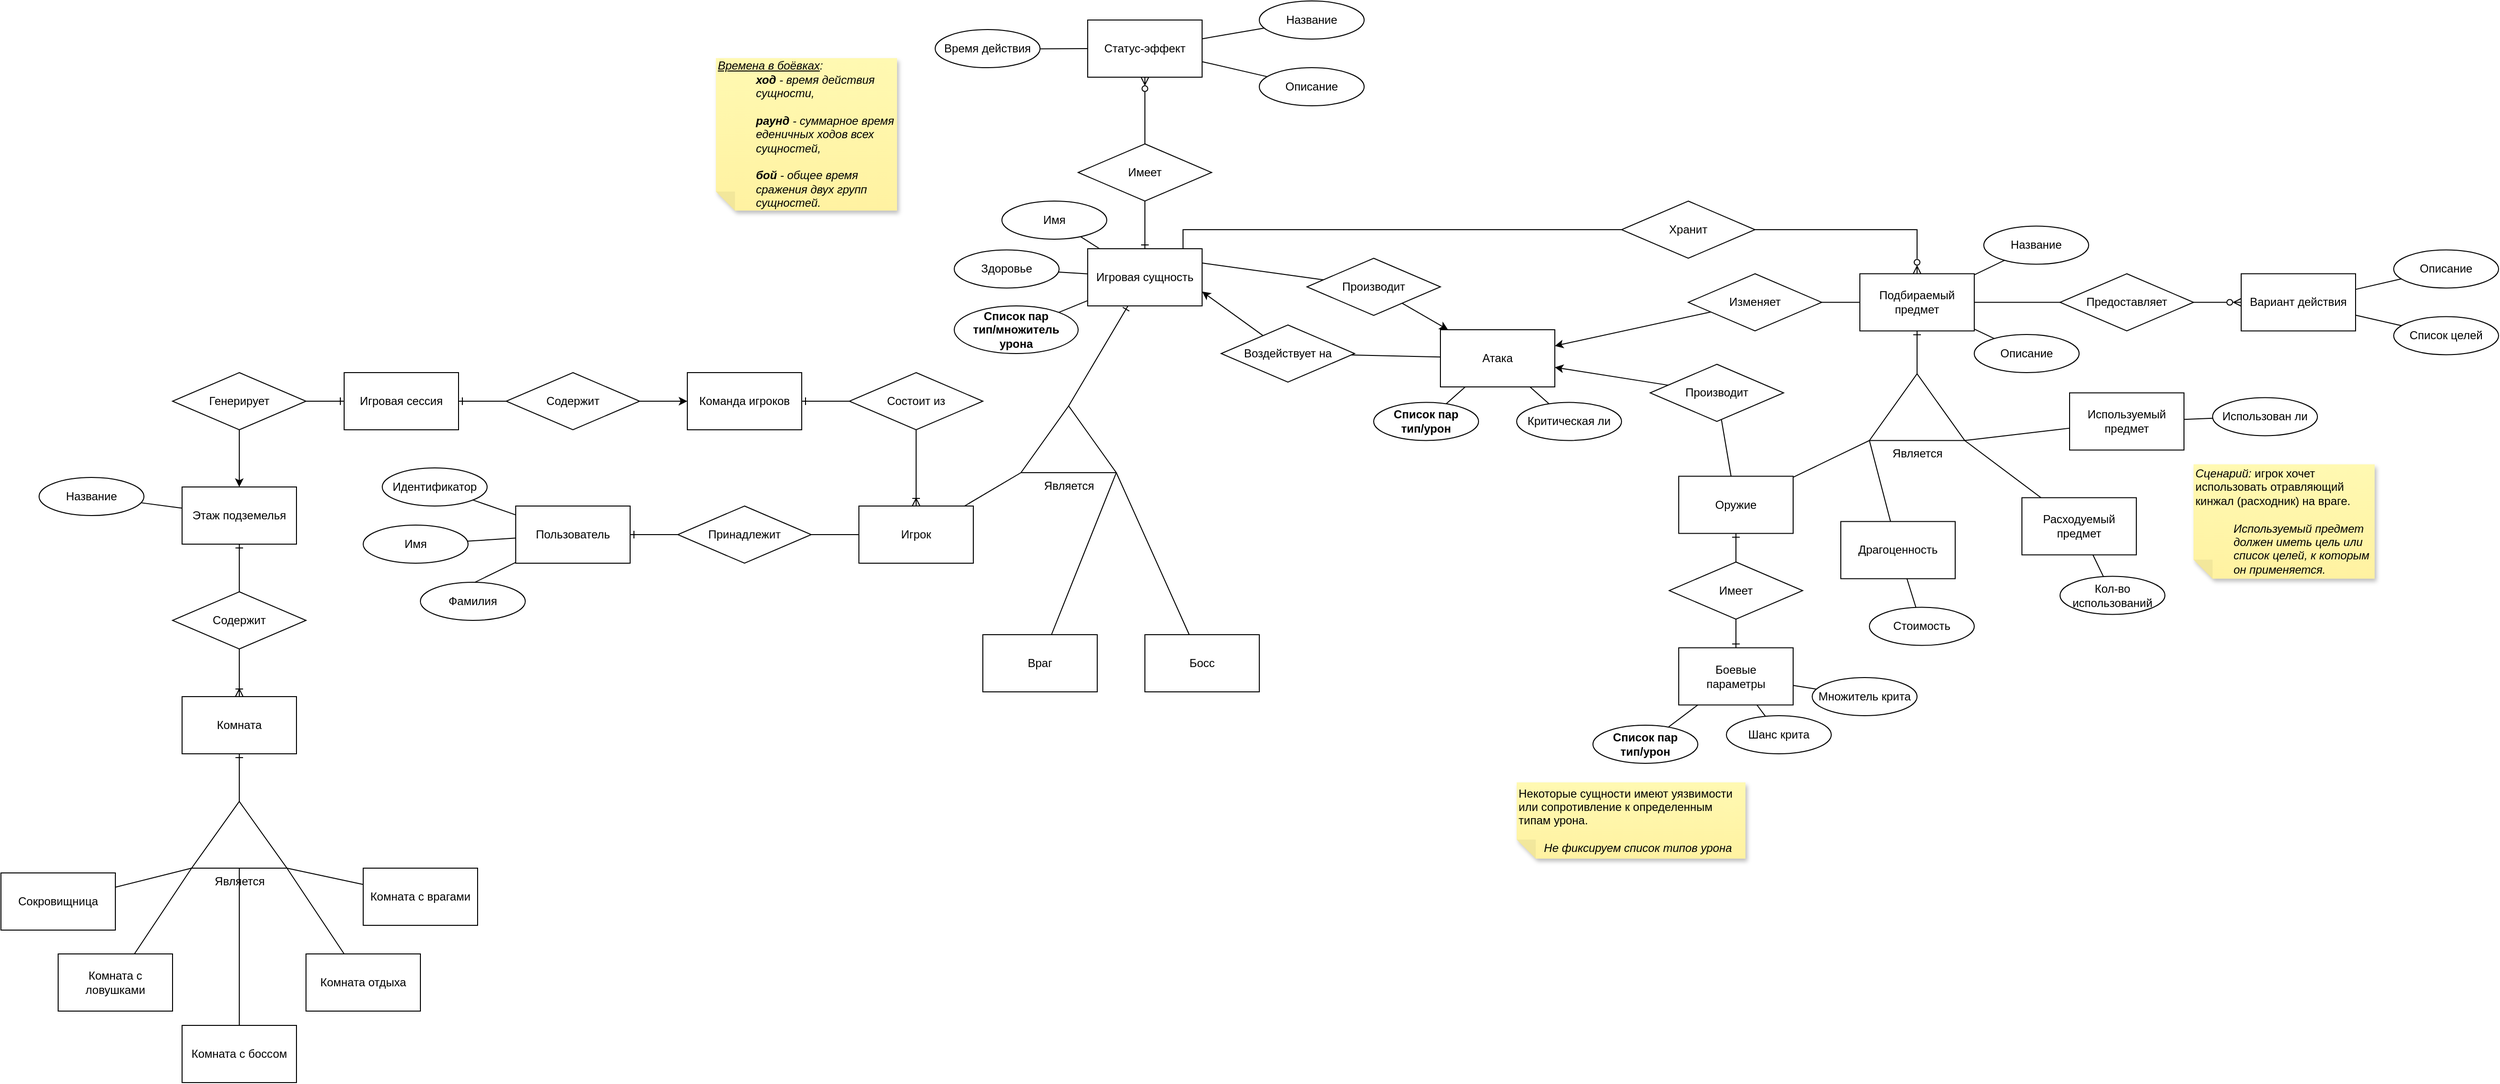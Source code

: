 <mxfile version="20.8.10" type="device"><diagram name="ER" id="VBFcbTZhwRMrVrZNLmi1"><mxGraphModel dx="2849" dy="1607" grid="1" gridSize="10" guides="1" tooltips="1" connect="1" arrows="1" fold="1" page="0" pageScale="1" pageWidth="850" pageHeight="1100" math="0" shadow="0"><root><mxCell id="0"/><mxCell id="1" parent="0"/><mxCell id="oTs3hq3p-QYmbfAekRt3-1" value="Пользователь" style="whiteSpace=wrap;html=1;align=center;fontFamily=Helvetica;fontSize=12;fontColor=default;strokeColor=default;fillColor=default;" parent="1" vertex="1"><mxGeometry x="100" y="380" width="120" height="60" as="geometry"/></mxCell><mxCell id="oTs3hq3p-QYmbfAekRt3-14" style="edgeStyle=orthogonalEdgeStyle;rounded=0;orthogonalLoop=1;jettySize=auto;html=1;endArrow=none;endFill=0;" parent="1" source="oTs3hq3p-QYmbfAekRt3-29" target="oTs3hq3p-QYmbfAekRt3-13" edge="1"><mxGeometry relative="1" as="geometry"><Array as="points"><mxPoint x="800" y="90"/></Array></mxGeometry></mxCell><mxCell id="oTs3hq3p-QYmbfAekRt3-2" value="Игрок" style="whiteSpace=wrap;html=1;align=center;fontFamily=Helvetica;fontSize=12;fontColor=default;strokeColor=default;fillColor=default;" parent="1" vertex="1"><mxGeometry x="460" y="380" width="120" height="60" as="geometry"/></mxCell><mxCell id="oTs3hq3p-QYmbfAekRt3-4" style="edgeStyle=orthogonalEdgeStyle;rounded=0;orthogonalLoop=1;jettySize=auto;html=1;endArrow=ERone;endFill=0;" parent="1" source="oTs3hq3p-QYmbfAekRt3-3" target="oTs3hq3p-QYmbfAekRt3-1" edge="1"><mxGeometry relative="1" as="geometry"/></mxCell><mxCell id="oTs3hq3p-QYmbfAekRt3-5" style="edgeStyle=orthogonalEdgeStyle;rounded=0;orthogonalLoop=1;jettySize=auto;html=1;endArrow=none;endFill=0;" parent="1" source="oTs3hq3p-QYmbfAekRt3-2" target="oTs3hq3p-QYmbfAekRt3-3" edge="1"><mxGeometry relative="1" as="geometry"/></mxCell><mxCell id="oTs3hq3p-QYmbfAekRt3-3" value="Принадлежит" style="shape=rhombus;perimeter=rhombusPerimeter;whiteSpace=wrap;html=1;align=center;fontFamily=Helvetica;fontSize=12;fontColor=default;strokeColor=default;fillColor=default;" parent="1" vertex="1"><mxGeometry x="270" y="380" width="140" height="60" as="geometry"/></mxCell><mxCell id="oTs3hq3p-QYmbfAekRt3-128" style="edgeStyle=none;rounded=0;orthogonalLoop=1;jettySize=auto;html=1;startArrow=none;startFill=0;endArrow=none;endFill=0;" parent="1" source="oTs3hq3p-QYmbfAekRt3-6" target="oTs3hq3p-QYmbfAekRt3-127" edge="1"><mxGeometry relative="1" as="geometry"/></mxCell><mxCell id="oTs3hq3p-QYmbfAekRt3-6" value="Подбираемый предмет" style="whiteSpace=wrap;html=1;align=center;fontFamily=Helvetica;fontSize=12;fontColor=default;strokeColor=default;fillColor=default;" parent="1" vertex="1"><mxGeometry x="1510" y="136.25" width="120" height="60" as="geometry"/></mxCell><mxCell id="oTs3hq3p-QYmbfAekRt3-11" style="edgeStyle=orthogonalEdgeStyle;rounded=0;orthogonalLoop=1;jettySize=auto;html=1;exitX=0;exitY=0;exitDx=50;exitDy=0;exitPerimeter=0;endArrow=ERone;endFill=0;" parent="1" source="oTs3hq3p-QYmbfAekRt3-9" target="oTs3hq3p-QYmbfAekRt3-6" edge="1"><mxGeometry relative="1" as="geometry"/></mxCell><mxCell id="oTs3hq3p-QYmbfAekRt3-12" style="rounded=0;orthogonalLoop=1;jettySize=auto;html=1;exitX=1;exitY=1;exitDx=0;exitDy=0;exitPerimeter=0;endArrow=none;endFill=0;" parent="1" source="oTs3hq3p-QYmbfAekRt3-9" target="oTs3hq3p-QYmbfAekRt3-10" edge="1"><mxGeometry relative="1" as="geometry"/></mxCell><mxCell id="oTs3hq3p-QYmbfAekRt3-18" style="rounded=0;orthogonalLoop=1;jettySize=auto;html=1;exitX=0;exitY=1;exitDx=0;exitDy=0;exitPerimeter=0;endArrow=none;endFill=0;" parent="1" source="oTs3hq3p-QYmbfAekRt3-9" target="oTs3hq3p-QYmbfAekRt3-16" edge="1"><mxGeometry relative="1" as="geometry"><mxPoint x="1330" y="321.25" as="sourcePoint"/></mxGeometry></mxCell><mxCell id="oTs3hq3p-QYmbfAekRt3-122" style="edgeStyle=none;rounded=0;orthogonalLoop=1;jettySize=auto;html=1;exitX=0;exitY=1;exitDx=0;exitDy=0;exitPerimeter=0;startArrow=none;startFill=0;endArrow=none;endFill=0;" parent="1" source="oTs3hq3p-QYmbfAekRt3-9" target="oTs3hq3p-QYmbfAekRt3-121" edge="1"><mxGeometry relative="1" as="geometry"/></mxCell><mxCell id="oTs3hq3p-QYmbfAekRt3-9" value="Является" style="verticalLabelPosition=bottom;verticalAlign=top;html=1;shape=mxgraph.basic.acute_triangle;dx=0.5;" parent="1" vertex="1"><mxGeometry x="1520" y="241.25" width="100" height="70" as="geometry"/></mxCell><mxCell id="oTs3hq3p-QYmbfAekRt3-10" value="Используемый предмет" style="whiteSpace=wrap;html=1;align=center;fontFamily=Helvetica;fontSize=12;fontColor=default;strokeColor=default;fillColor=default;" parent="1" vertex="1"><mxGeometry x="1730" y="261.25" width="120" height="60" as="geometry"/></mxCell><mxCell id="oTs3hq3p-QYmbfAekRt3-15" style="edgeStyle=orthogonalEdgeStyle;rounded=0;orthogonalLoop=1;jettySize=auto;html=1;endArrow=ERzeroToMany;endFill=0;" parent="1" source="oTs3hq3p-QYmbfAekRt3-13" target="oTs3hq3p-QYmbfAekRt3-6" edge="1"><mxGeometry relative="1" as="geometry"><mxPoint x="290" y="585" as="sourcePoint"/><Array as="points"><mxPoint x="1570" y="90"/></Array></mxGeometry></mxCell><mxCell id="oTs3hq3p-QYmbfAekRt3-13" value="Хранит" style="shape=rhombus;perimeter=rhombusPerimeter;whiteSpace=wrap;html=1;align=center;fontFamily=Helvetica;fontSize=12;fontColor=default;strokeColor=default;fillColor=default;" parent="1" vertex="1"><mxGeometry x="1260" y="60" width="140" height="60" as="geometry"/></mxCell><mxCell id="oTs3hq3p-QYmbfAekRt3-45" style="edgeStyle=orthogonalEdgeStyle;rounded=0;orthogonalLoop=1;jettySize=auto;html=1;endArrow=ERone;endFill=0;" parent="1" source="oTs3hq3p-QYmbfAekRt3-44" target="oTs3hq3p-QYmbfAekRt3-16" edge="1"><mxGeometry relative="1" as="geometry"/></mxCell><mxCell id="oTs3hq3p-QYmbfAekRt3-57" style="edgeStyle=none;rounded=0;orthogonalLoop=1;jettySize=auto;html=1;endArrow=none;endFill=0;" parent="1" source="oTs3hq3p-QYmbfAekRt3-16" target="oTs3hq3p-QYmbfAekRt3-56" edge="1"><mxGeometry relative="1" as="geometry"/></mxCell><mxCell id="oTs3hq3p-QYmbfAekRt3-16" value="Оружие" style="whiteSpace=wrap;html=1;align=center;fontFamily=Helvetica;fontSize=12;fontColor=default;strokeColor=default;fillColor=default;" parent="1" vertex="1"><mxGeometry x="1320" y="348.75" width="120" height="60" as="geometry"/></mxCell><mxCell id="oTs3hq3p-QYmbfAekRt3-19" value="Расходуемый предмет" style="whiteSpace=wrap;html=1;align=center;fontFamily=Helvetica;fontSize=12;fontColor=default;strokeColor=default;fillColor=default;" parent="1" vertex="1"><mxGeometry x="1680" y="371.25" width="120" height="60" as="geometry"/></mxCell><mxCell id="oTs3hq3p-QYmbfAekRt3-22" style="edgeStyle=none;rounded=0;orthogonalLoop=1;jettySize=auto;html=1;exitX=1;exitY=1;exitDx=0;exitDy=0;exitPerimeter=0;endArrow=none;endFill=0;" parent="1" source="oTs3hq3p-QYmbfAekRt3-9" target="oTs3hq3p-QYmbfAekRt3-19" edge="1"><mxGeometry relative="1" as="geometry"><mxPoint x="1780" y="476.25" as="sourcePoint"/></mxGeometry></mxCell><mxCell id="oTs3hq3p-QYmbfAekRt3-37" style="edgeStyle=none;rounded=0;orthogonalLoop=1;jettySize=auto;html=1;endArrow=none;endFill=0;" parent="1" source="oTs3hq3p-QYmbfAekRt3-27" target="oTs3hq3p-QYmbfAekRt3-1" edge="1"><mxGeometry relative="1" as="geometry"/></mxCell><mxCell id="oTs3hq3p-QYmbfAekRt3-27" value="Идентификатор" style="ellipse;whiteSpace=wrap;html=1;" parent="1" vertex="1"><mxGeometry x="-40" y="340" width="110" height="40" as="geometry"/></mxCell><mxCell id="oTs3hq3p-QYmbfAekRt3-32" style="edgeStyle=none;rounded=0;orthogonalLoop=1;jettySize=auto;html=1;exitX=0;exitY=1;exitDx=0;exitDy=0;exitPerimeter=0;endArrow=none;endFill=0;" parent="1" source="oTs3hq3p-QYmbfAekRt3-28" target="oTs3hq3p-QYmbfAekRt3-2" edge="1"><mxGeometry relative="1" as="geometry"/></mxCell><mxCell id="oTs3hq3p-QYmbfAekRt3-34" style="edgeStyle=none;rounded=0;orthogonalLoop=1;jettySize=auto;html=1;exitX=1;exitY=1;exitDx=0;exitDy=0;exitPerimeter=0;endArrow=none;endFill=0;" parent="1" source="oTs3hq3p-QYmbfAekRt3-28" target="oTs3hq3p-QYmbfAekRt3-33" edge="1"><mxGeometry relative="1" as="geometry"/></mxCell><mxCell id="oTs3hq3p-QYmbfAekRt3-28" value="Является" style="verticalLabelPosition=bottom;verticalAlign=top;html=1;shape=mxgraph.basic.acute_triangle;dx=0.5;" parent="1" vertex="1"><mxGeometry x="630" y="275" width="100" height="70" as="geometry"/></mxCell><mxCell id="oTs3hq3p-QYmbfAekRt3-30" style="edgeStyle=none;rounded=0;orthogonalLoop=1;jettySize=auto;html=1;endArrow=none;endFill=0;startArrow=ERone;startFill=0;entryX=0;entryY=0;entryDx=50;entryDy=0;entryPerimeter=0;" parent="1" source="oTs3hq3p-QYmbfAekRt3-29" target="oTs3hq3p-QYmbfAekRt3-28" edge="1"><mxGeometry relative="1" as="geometry"/></mxCell><mxCell id="oTs3hq3p-QYmbfAekRt3-136" style="edgeStyle=orthogonalEdgeStyle;rounded=0;orthogonalLoop=1;jettySize=auto;html=1;startArrow=ERone;startFill=0;endArrow=none;endFill=0;" parent="1" source="oTs3hq3p-QYmbfAekRt3-29" target="oTs3hq3p-QYmbfAekRt3-135" edge="1"><mxGeometry relative="1" as="geometry"/></mxCell><mxCell id="oTs3hq3p-QYmbfAekRt3-29" value="Игровая сущность" style="whiteSpace=wrap;html=1;align=center;fontFamily=Helvetica;fontSize=12;fontColor=default;strokeColor=default;fillColor=default;" parent="1" vertex="1"><mxGeometry x="700" y="110" width="120" height="60" as="geometry"/></mxCell><mxCell id="oTs3hq3p-QYmbfAekRt3-71" style="edgeStyle=none;rounded=0;orthogonalLoop=1;jettySize=auto;html=1;endArrow=none;endFill=0;exitX=1;exitY=0.25;exitDx=0;exitDy=0;" parent="1" source="oTs3hq3p-QYmbfAekRt3-29" target="oTs3hq3p-QYmbfAekRt3-70" edge="1"><mxGeometry relative="1" as="geometry"/></mxCell><mxCell id="oTs3hq3p-QYmbfAekRt3-33" value="Враг" style="whiteSpace=wrap;html=1;align=center;fontFamily=Helvetica;fontSize=12;fontColor=default;strokeColor=default;fillColor=default;" parent="1" vertex="1"><mxGeometry x="590" y="515" width="120" height="60" as="geometry"/></mxCell><mxCell id="oTs3hq3p-QYmbfAekRt3-38" style="edgeStyle=none;rounded=0;orthogonalLoop=1;jettySize=auto;html=1;endArrow=none;endFill=0;" parent="1" source="oTs3hq3p-QYmbfAekRt3-35" target="oTs3hq3p-QYmbfAekRt3-1" edge="1"><mxGeometry relative="1" as="geometry"/></mxCell><mxCell id="oTs3hq3p-QYmbfAekRt3-35" value="Имя" style="ellipse;whiteSpace=wrap;html=1;" parent="1" vertex="1"><mxGeometry x="-60" y="400" width="110" height="40" as="geometry"/></mxCell><mxCell id="oTs3hq3p-QYmbfAekRt3-39" style="edgeStyle=none;rounded=0;orthogonalLoop=1;jettySize=auto;html=1;endArrow=none;endFill=0;" parent="1" target="oTs3hq3p-QYmbfAekRt3-1" edge="1"><mxGeometry relative="1" as="geometry"><mxPoint x="48.63" y="464.174" as="sourcePoint"/></mxGeometry></mxCell><mxCell id="oTs3hq3p-QYmbfAekRt3-36" value="Фамилия" style="ellipse;whiteSpace=wrap;html=1;" parent="1" vertex="1"><mxGeometry y="460" width="110" height="40" as="geometry"/></mxCell><mxCell id="oTs3hq3p-QYmbfAekRt3-41" style="edgeStyle=none;rounded=0;orthogonalLoop=1;jettySize=auto;html=1;endArrow=none;endFill=0;" parent="1" source="oTs3hq3p-QYmbfAekRt3-40" target="oTs3hq3p-QYmbfAekRt3-29" edge="1"><mxGeometry relative="1" as="geometry"/></mxCell><mxCell id="oTs3hq3p-QYmbfAekRt3-40" value="Имя" style="ellipse;whiteSpace=wrap;html=1;" parent="1" vertex="1"><mxGeometry x="610" y="60" width="110" height="40" as="geometry"/></mxCell><mxCell id="oTs3hq3p-QYmbfAekRt3-43" style="edgeStyle=none;rounded=0;orthogonalLoop=1;jettySize=auto;html=1;endArrow=none;endFill=0;" parent="1" source="oTs3hq3p-QYmbfAekRt3-42" target="oTs3hq3p-QYmbfAekRt3-29" edge="1"><mxGeometry relative="1" as="geometry"/></mxCell><mxCell id="oTs3hq3p-QYmbfAekRt3-42" value="Здоровье" style="ellipse;whiteSpace=wrap;html=1;" parent="1" vertex="1"><mxGeometry x="560" y="111.25" width="110" height="40" as="geometry"/></mxCell><mxCell id="oTs3hq3p-QYmbfAekRt3-47" style="edgeStyle=orthogonalEdgeStyle;rounded=0;orthogonalLoop=1;jettySize=auto;html=1;endArrow=ERone;endFill=0;" parent="1" source="oTs3hq3p-QYmbfAekRt3-44" target="oTs3hq3p-QYmbfAekRt3-46" edge="1"><mxGeometry relative="1" as="geometry"/></mxCell><mxCell id="oTs3hq3p-QYmbfAekRt3-44" value="Имеет" style="shape=rhombus;perimeter=rhombusPerimeter;whiteSpace=wrap;html=1;align=center;fontFamily=Helvetica;fontSize=12;fontColor=default;strokeColor=default;fillColor=default;" parent="1" vertex="1"><mxGeometry x="1310" y="438.75" width="140" height="60" as="geometry"/></mxCell><mxCell id="oTs3hq3p-QYmbfAekRt3-55" style="edgeStyle=none;rounded=0;orthogonalLoop=1;jettySize=auto;html=1;endArrow=none;endFill=0;" parent="1" source="oTs3hq3p-QYmbfAekRt3-46" target="oTs3hq3p-QYmbfAekRt3-54" edge="1"><mxGeometry relative="1" as="geometry"/></mxCell><mxCell id="oTs3hq3p-QYmbfAekRt3-46" value="Боевые&lt;br&gt;параметры" style="whiteSpace=wrap;html=1;align=center;fontFamily=Helvetica;fontSize=12;fontColor=default;strokeColor=default;fillColor=default;" parent="1" vertex="1"><mxGeometry x="1320" y="528.75" width="120" height="60" as="geometry"/></mxCell><mxCell id="oTs3hq3p-QYmbfAekRt3-53" style="edgeStyle=none;rounded=0;orthogonalLoop=1;jettySize=auto;html=1;endArrow=none;endFill=0;" parent="1" source="oTs3hq3p-QYmbfAekRt3-48" target="oTs3hq3p-QYmbfAekRt3-46" edge="1"><mxGeometry relative="1" as="geometry"/></mxCell><mxCell id="oTs3hq3p-QYmbfAekRt3-48" value="Шанс крита" style="ellipse;whiteSpace=wrap;html=1;" parent="1" vertex="1"><mxGeometry x="1370" y="600" width="110" height="40" as="geometry"/></mxCell><mxCell id="oTs3hq3p-QYmbfAekRt3-50" style="rounded=0;orthogonalLoop=1;jettySize=auto;html=1;endArrow=none;endFill=0;" parent="1" source="oTs3hq3p-QYmbfAekRt3-49" target="oTs3hq3p-QYmbfAekRt3-6" edge="1"><mxGeometry relative="1" as="geometry"/></mxCell><mxCell id="oTs3hq3p-QYmbfAekRt3-49" value="Название" style="ellipse;whiteSpace=wrap;html=1;" parent="1" vertex="1"><mxGeometry x="1640" y="86.25" width="110" height="40" as="geometry"/></mxCell><mxCell id="oTs3hq3p-QYmbfAekRt3-52" style="edgeStyle=none;rounded=0;orthogonalLoop=1;jettySize=auto;html=1;endArrow=none;endFill=0;" parent="1" source="oTs3hq3p-QYmbfAekRt3-51" target="oTs3hq3p-QYmbfAekRt3-6" edge="1"><mxGeometry relative="1" as="geometry"/></mxCell><mxCell id="oTs3hq3p-QYmbfAekRt3-51" value="Описание" style="ellipse;whiteSpace=wrap;html=1;" parent="1" vertex="1"><mxGeometry x="1630" y="200" width="110" height="40" as="geometry"/></mxCell><mxCell id="oTs3hq3p-QYmbfAekRt3-54" value="Множитель крита" style="ellipse;whiteSpace=wrap;html=1;" parent="1" vertex="1"><mxGeometry x="1460" y="560" width="110" height="40" as="geometry"/></mxCell><mxCell id="oTs3hq3p-QYmbfAekRt3-59" style="edgeStyle=none;rounded=0;orthogonalLoop=1;jettySize=auto;html=1;endArrow=classic;endFill=1;" parent="1" source="oTs3hq3p-QYmbfAekRt3-56" target="oTs3hq3p-QYmbfAekRt3-58" edge="1"><mxGeometry relative="1" as="geometry"/></mxCell><mxCell id="oTs3hq3p-QYmbfAekRt3-56" value="Производит" style="shape=rhombus;perimeter=rhombusPerimeter;whiteSpace=wrap;html=1;align=center;fontFamily=Helvetica;fontSize=12;fontColor=default;strokeColor=default;fillColor=default;" parent="1" vertex="1"><mxGeometry x="1290" y="231.25" width="140" height="60" as="geometry"/></mxCell><mxCell id="oTs3hq3p-QYmbfAekRt3-76" style="rounded=0;orthogonalLoop=1;jettySize=auto;html=1;startArrow=none;startFill=0;endArrow=none;endFill=0;" parent="1" source="oTs3hq3p-QYmbfAekRt3-58" target="oTs3hq3p-QYmbfAekRt3-75" edge="1"><mxGeometry relative="1" as="geometry"/></mxCell><mxCell id="oTs3hq3p-QYmbfAekRt3-58" value="Атака" style="whiteSpace=wrap;html=1;align=center;fontFamily=Helvetica;fontSize=12;fontColor=default;strokeColor=default;fillColor=default;" parent="1" vertex="1"><mxGeometry x="1070" y="195" width="120" height="60" as="geometry"/></mxCell><mxCell id="oTs3hq3p-QYmbfAekRt3-61" style="edgeStyle=none;rounded=0;orthogonalLoop=1;jettySize=auto;html=1;endArrow=none;endFill=0;" parent="1" source="oTs3hq3p-QYmbfAekRt3-60" target="oTs3hq3p-QYmbfAekRt3-19" edge="1"><mxGeometry relative="1" as="geometry"/></mxCell><mxCell id="oTs3hq3p-QYmbfAekRt3-60" value="Кол-во использований" style="ellipse;whiteSpace=wrap;html=1;" parent="1" vertex="1"><mxGeometry x="1720" y="453.75" width="110" height="40" as="geometry"/></mxCell><mxCell id="oTs3hq3p-QYmbfAekRt3-64" style="edgeStyle=orthogonalEdgeStyle;rounded=0;orthogonalLoop=1;jettySize=auto;html=1;endArrow=none;endFill=0;" parent="1" source="oTs3hq3p-QYmbfAekRt3-63" target="oTs3hq3p-QYmbfAekRt3-6" edge="1"><mxGeometry relative="1" as="geometry"/></mxCell><mxCell id="oTs3hq3p-QYmbfAekRt3-65" style="rounded=0;orthogonalLoop=1;jettySize=auto;html=1;endArrow=classic;endFill=1;" parent="1" source="oTs3hq3p-QYmbfAekRt3-63" target="oTs3hq3p-QYmbfAekRt3-58" edge="1"><mxGeometry relative="1" as="geometry"/></mxCell><mxCell id="oTs3hq3p-QYmbfAekRt3-63" value="Изменяет" style="shape=rhombus;perimeter=rhombusPerimeter;whiteSpace=wrap;html=1;align=center;fontFamily=Helvetica;fontSize=12;fontColor=default;strokeColor=default;fillColor=default;" parent="1" vertex="1"><mxGeometry x="1330" y="136.25" width="140" height="60" as="geometry"/></mxCell><mxCell id="oTs3hq3p-QYmbfAekRt3-67" style="rounded=0;orthogonalLoop=1;jettySize=auto;html=1;endArrow=none;endFill=0;" parent="1" source="oTs3hq3p-QYmbfAekRt3-66" target="oTs3hq3p-QYmbfAekRt3-58" edge="1"><mxGeometry relative="1" as="geometry"/></mxCell><mxCell id="oTs3hq3p-QYmbfAekRt3-66" value="Список пар&lt;br&gt;тип/урон" style="ellipse;whiteSpace=wrap;html=1;fontStyle=1" parent="1" vertex="1"><mxGeometry x="1000" y="271.25" width="110" height="40" as="geometry"/></mxCell><mxCell id="oTs3hq3p-QYmbfAekRt3-69" style="edgeStyle=none;rounded=0;orthogonalLoop=1;jettySize=auto;html=1;endArrow=none;endFill=0;" parent="1" source="oTs3hq3p-QYmbfAekRt3-68" target="oTs3hq3p-QYmbfAekRt3-58" edge="1"><mxGeometry relative="1" as="geometry"/></mxCell><mxCell id="oTs3hq3p-QYmbfAekRt3-68" value="Критическая ли" style="ellipse;whiteSpace=wrap;html=1;" parent="1" vertex="1"><mxGeometry x="1150" y="271.25" width="110" height="40" as="geometry"/></mxCell><mxCell id="oTs3hq3p-QYmbfAekRt3-72" style="edgeStyle=none;rounded=0;orthogonalLoop=1;jettySize=auto;html=1;endArrow=classic;endFill=1;" parent="1" source="oTs3hq3p-QYmbfAekRt3-70" target="oTs3hq3p-QYmbfAekRt3-58" edge="1"><mxGeometry relative="1" as="geometry"/></mxCell><mxCell id="oTs3hq3p-QYmbfAekRt3-70" value="Производит" style="shape=rhombus;perimeter=rhombusPerimeter;whiteSpace=wrap;html=1;align=center;fontFamily=Helvetica;fontSize=12;fontColor=default;strokeColor=default;fillColor=default;" parent="1" vertex="1"><mxGeometry x="930" y="120" width="140" height="60" as="geometry"/></mxCell><mxCell id="oTs3hq3p-QYmbfAekRt3-78" style="rounded=0;orthogonalLoop=1;jettySize=auto;html=1;entryX=1;entryY=0.75;entryDx=0;entryDy=0;startArrow=none;startFill=0;endArrow=classic;endFill=1;" parent="1" source="oTs3hq3p-QYmbfAekRt3-75" target="oTs3hq3p-QYmbfAekRt3-29" edge="1"><mxGeometry relative="1" as="geometry"/></mxCell><mxCell id="oTs3hq3p-QYmbfAekRt3-75" value="Воздействует на" style="shape=rhombus;perimeter=rhombusPerimeter;whiteSpace=wrap;html=1;align=center;fontFamily=Helvetica;fontSize=12;fontColor=default;strokeColor=default;fillColor=default;" parent="1" vertex="1"><mxGeometry x="840" y="190" width="140" height="60" as="geometry"/></mxCell><mxCell id="oTs3hq3p-QYmbfAekRt3-80" style="rounded=0;orthogonalLoop=1;jettySize=auto;html=1;startArrow=none;startFill=0;endArrow=none;endFill=0;" parent="1" source="oTs3hq3p-QYmbfAekRt3-79" target="oTs3hq3p-QYmbfAekRt3-10" edge="1"><mxGeometry relative="1" as="geometry"/></mxCell><mxCell id="oTs3hq3p-QYmbfAekRt3-79" value="Использован ли" style="ellipse;whiteSpace=wrap;html=1;" parent="1" vertex="1"><mxGeometry x="1880" y="266.25" width="110" height="40" as="geometry"/></mxCell><mxCell id="oTs3hq3p-QYmbfAekRt3-83" style="edgeStyle=none;rounded=0;orthogonalLoop=1;jettySize=auto;html=1;exitX=1;exitY=1;exitDx=0;exitDy=0;exitPerimeter=0;startArrow=none;startFill=0;endArrow=none;endFill=0;" parent="1" source="oTs3hq3p-QYmbfAekRt3-28" target="oTs3hq3p-QYmbfAekRt3-82" edge="1"><mxGeometry relative="1" as="geometry"><mxPoint x="980" y="555" as="sourcePoint"/></mxGeometry></mxCell><mxCell id="oTs3hq3p-QYmbfAekRt3-82" value="Босс" style="whiteSpace=wrap;html=1;align=center;fontFamily=Helvetica;fontSize=12;fontColor=default;strokeColor=default;fillColor=default;" parent="1" vertex="1"><mxGeometry x="760" y="515" width="120" height="60" as="geometry"/></mxCell><mxCell id="oTs3hq3p-QYmbfAekRt3-90" value="Команда игроков" style="whiteSpace=wrap;html=1;align=center;fontFamily=Helvetica;fontSize=12;fontColor=default;strokeColor=default;fillColor=default;" parent="1" vertex="1"><mxGeometry x="280" y="240" width="120" height="60" as="geometry"/></mxCell><mxCell id="oTs3hq3p-QYmbfAekRt3-92" style="edgeStyle=orthogonalEdgeStyle;rounded=0;orthogonalLoop=1;jettySize=auto;html=1;startArrow=none;startFill=0;endArrow=ERoneToMany;endFill=0;" parent="1" source="oTs3hq3p-QYmbfAekRt3-91" target="oTs3hq3p-QYmbfAekRt3-2" edge="1"><mxGeometry relative="1" as="geometry"/></mxCell><mxCell id="oTs3hq3p-QYmbfAekRt3-93" style="edgeStyle=orthogonalEdgeStyle;rounded=0;orthogonalLoop=1;jettySize=auto;html=1;startArrow=none;startFill=0;endArrow=ERone;endFill=0;" parent="1" source="oTs3hq3p-QYmbfAekRt3-91" target="oTs3hq3p-QYmbfAekRt3-90" edge="1"><mxGeometry relative="1" as="geometry"/></mxCell><mxCell id="oTs3hq3p-QYmbfAekRt3-91" value="Состоит из" style="shape=rhombus;perimeter=rhombusPerimeter;whiteSpace=wrap;html=1;align=center;fontFamily=Helvetica;fontSize=12;fontColor=default;strokeColor=default;fillColor=default;" parent="1" vertex="1"><mxGeometry x="450" y="240" width="140" height="60" as="geometry"/></mxCell><mxCell id="oTs3hq3p-QYmbfAekRt3-96" style="edgeStyle=orthogonalEdgeStyle;rounded=0;orthogonalLoop=1;jettySize=auto;html=1;startArrow=none;startFill=0;endArrow=ERone;endFill=0;" parent="1" source="oTs3hq3p-QYmbfAekRt3-95" target="oTs3hq3p-QYmbfAekRt3-94" edge="1"><mxGeometry relative="1" as="geometry"/></mxCell><mxCell id="oTs3hq3p-QYmbfAekRt3-94" value="Игровая сессия" style="whiteSpace=wrap;html=1;align=center;fontFamily=Helvetica;fontSize=12;fontColor=default;strokeColor=default;fillColor=default;" parent="1" vertex="1"><mxGeometry x="-80" y="240" width="120" height="60" as="geometry"/></mxCell><mxCell id="oTs3hq3p-QYmbfAekRt3-97" style="edgeStyle=orthogonalEdgeStyle;rounded=0;orthogonalLoop=1;jettySize=auto;html=1;startArrow=none;startFill=0;endArrow=classic;endFill=1;" parent="1" source="oTs3hq3p-QYmbfAekRt3-95" target="oTs3hq3p-QYmbfAekRt3-90" edge="1"><mxGeometry relative="1" as="geometry"/></mxCell><mxCell id="oTs3hq3p-QYmbfAekRt3-95" value="Содержит" style="shape=rhombus;perimeter=rhombusPerimeter;whiteSpace=wrap;html=1;align=center;fontFamily=Helvetica;fontSize=12;fontColor=default;strokeColor=default;fillColor=default;" parent="1" vertex="1"><mxGeometry x="90" y="240" width="140" height="60" as="geometry"/></mxCell><mxCell id="oTs3hq3p-QYmbfAekRt3-105" style="edgeStyle=orthogonalEdgeStyle;rounded=0;orthogonalLoop=1;jettySize=auto;html=1;startArrow=none;startFill=0;endArrow=ERone;endFill=0;" parent="1" source="oTs3hq3p-QYmbfAekRt3-104" target="oTs3hq3p-QYmbfAekRt3-98" edge="1"><mxGeometry relative="1" as="geometry"/></mxCell><mxCell id="oTs3hq3p-QYmbfAekRt3-98" value="Этаж подземелья" style="whiteSpace=wrap;html=1;align=center;fontFamily=Helvetica;fontSize=12;fontColor=default;strokeColor=default;fillColor=default;" parent="1" vertex="1"><mxGeometry x="-250" y="360" width="120" height="60" as="geometry"/></mxCell><mxCell id="oTs3hq3p-QYmbfAekRt3-101" style="edgeStyle=orthogonalEdgeStyle;rounded=0;orthogonalLoop=1;jettySize=auto;html=1;startArrow=none;startFill=0;endArrow=classic;endFill=1;" parent="1" source="oTs3hq3p-QYmbfAekRt3-99" target="oTs3hq3p-QYmbfAekRt3-98" edge="1"><mxGeometry relative="1" as="geometry"/></mxCell><mxCell id="oTs3hq3p-QYmbfAekRt3-99" value="Генерирует" style="shape=rhombus;perimeter=rhombusPerimeter;whiteSpace=wrap;html=1;align=center;fontFamily=Helvetica;fontSize=12;fontColor=default;strokeColor=default;fillColor=default;" parent="1" vertex="1"><mxGeometry x="-260" y="240" width="140" height="60" as="geometry"/></mxCell><mxCell id="oTs3hq3p-QYmbfAekRt3-100" style="edgeStyle=orthogonalEdgeStyle;rounded=0;orthogonalLoop=1;jettySize=auto;html=1;startArrow=none;startFill=0;endArrow=ERone;endFill=0;" parent="1" source="oTs3hq3p-QYmbfAekRt3-99" target="oTs3hq3p-QYmbfAekRt3-94" edge="1"><mxGeometry relative="1" as="geometry"><mxPoint x="190" y="280" as="sourcePoint"/><mxPoint x="140" y="280" as="targetPoint"/></mxGeometry></mxCell><mxCell id="oTs3hq3p-QYmbfAekRt3-103" style="rounded=0;orthogonalLoop=1;jettySize=auto;html=1;startArrow=none;startFill=0;endArrow=none;endFill=0;" parent="1" source="oTs3hq3p-QYmbfAekRt3-102" target="oTs3hq3p-QYmbfAekRt3-98" edge="1"><mxGeometry relative="1" as="geometry"/></mxCell><mxCell id="oTs3hq3p-QYmbfAekRt3-102" value="Название" style="ellipse;whiteSpace=wrap;html=1;" parent="1" vertex="1"><mxGeometry x="-400" y="350" width="110" height="40" as="geometry"/></mxCell><mxCell id="oTs3hq3p-QYmbfAekRt3-107" style="edgeStyle=orthogonalEdgeStyle;rounded=0;orthogonalLoop=1;jettySize=auto;html=1;startArrow=none;startFill=0;endArrow=ERoneToMany;endFill=0;" parent="1" source="oTs3hq3p-QYmbfAekRt3-104" target="oTs3hq3p-QYmbfAekRt3-106" edge="1"><mxGeometry relative="1" as="geometry"/></mxCell><mxCell id="oTs3hq3p-QYmbfAekRt3-104" value="Содержит" style="shape=rhombus;perimeter=rhombusPerimeter;whiteSpace=wrap;html=1;align=center;fontFamily=Helvetica;fontSize=12;fontColor=default;strokeColor=default;fillColor=default;" parent="1" vertex="1"><mxGeometry x="-260" y="470" width="140" height="60" as="geometry"/></mxCell><mxCell id="oTs3hq3p-QYmbfAekRt3-110" style="edgeStyle=orthogonalEdgeStyle;rounded=0;orthogonalLoop=1;jettySize=auto;html=1;startArrow=none;startFill=0;endArrow=ERone;endFill=0;" parent="1" source="oTs3hq3p-QYmbfAekRt3-109" target="oTs3hq3p-QYmbfAekRt3-106" edge="1"><mxGeometry relative="1" as="geometry"/></mxCell><mxCell id="oTs3hq3p-QYmbfAekRt3-106" value="Комната" style="whiteSpace=wrap;html=1;align=center;fontFamily=Helvetica;fontSize=12;fontColor=default;strokeColor=default;fillColor=default;" parent="1" vertex="1"><mxGeometry x="-250" y="580" width="120" height="60" as="geometry"/></mxCell><mxCell id="oTs3hq3p-QYmbfAekRt3-112" style="rounded=0;orthogonalLoop=1;jettySize=auto;html=1;exitX=1;exitY=1;exitDx=0;exitDy=0;exitPerimeter=0;startArrow=none;startFill=0;endArrow=none;endFill=0;" parent="1" source="oTs3hq3p-QYmbfAekRt3-109" target="oTs3hq3p-QYmbfAekRt3-111" edge="1"><mxGeometry relative="1" as="geometry"/></mxCell><mxCell id="oTs3hq3p-QYmbfAekRt3-114" style="edgeStyle=none;rounded=0;orthogonalLoop=1;jettySize=auto;html=1;exitX=0;exitY=1;exitDx=0;exitDy=0;exitPerimeter=0;startArrow=none;startFill=0;endArrow=none;endFill=0;" parent="1" source="oTs3hq3p-QYmbfAekRt3-109" target="oTs3hq3p-QYmbfAekRt3-113" edge="1"><mxGeometry relative="1" as="geometry"/></mxCell><mxCell id="oTs3hq3p-QYmbfAekRt3-116" style="edgeStyle=none;rounded=0;orthogonalLoop=1;jettySize=auto;html=1;exitX=0;exitY=1;exitDx=0;exitDy=0;exitPerimeter=0;startArrow=none;startFill=0;endArrow=none;endFill=0;" parent="1" source="oTs3hq3p-QYmbfAekRt3-109" target="oTs3hq3p-QYmbfAekRt3-115" edge="1"><mxGeometry relative="1" as="geometry"/></mxCell><mxCell id="oTs3hq3p-QYmbfAekRt3-118" style="edgeStyle=none;rounded=0;orthogonalLoop=1;jettySize=auto;html=1;exitX=1;exitY=1;exitDx=0;exitDy=0;exitPerimeter=0;startArrow=none;startFill=0;endArrow=none;endFill=0;" parent="1" source="oTs3hq3p-QYmbfAekRt3-109" target="oTs3hq3p-QYmbfAekRt3-117" edge="1"><mxGeometry relative="1" as="geometry"/></mxCell><mxCell id="oTs3hq3p-QYmbfAekRt3-120" style="edgeStyle=none;rounded=0;orthogonalLoop=1;jettySize=auto;html=1;exitX=0.5;exitY=1;exitDx=0;exitDy=0;exitPerimeter=0;startArrow=none;startFill=0;endArrow=none;endFill=0;" parent="1" source="oTs3hq3p-QYmbfAekRt3-109" target="oTs3hq3p-QYmbfAekRt3-119" edge="1"><mxGeometry relative="1" as="geometry"/></mxCell><mxCell id="oTs3hq3p-QYmbfAekRt3-109" value="Является" style="verticalLabelPosition=bottom;verticalAlign=top;html=1;shape=mxgraph.basic.acute_triangle;dx=0.5;" parent="1" vertex="1"><mxGeometry x="-240" y="690" width="100" height="70" as="geometry"/></mxCell><mxCell id="oTs3hq3p-QYmbfAekRt3-111" value="Комната с врагами" style="whiteSpace=wrap;html=1;align=center;fontFamily=Helvetica;fontSize=12;fontColor=default;strokeColor=default;fillColor=default;" parent="1" vertex="1"><mxGeometry x="-60" y="760" width="120" height="60" as="geometry"/></mxCell><mxCell id="oTs3hq3p-QYmbfAekRt3-113" value="Сокровищница" style="whiteSpace=wrap;html=1;align=center;fontFamily=Helvetica;fontSize=12;fontColor=default;strokeColor=default;fillColor=default;" parent="1" vertex="1"><mxGeometry x="-440" y="765" width="120" height="60" as="geometry"/></mxCell><mxCell id="oTs3hq3p-QYmbfAekRt3-115" value="Комната с ловушками" style="whiteSpace=wrap;html=1;align=center;fontFamily=Helvetica;fontSize=12;fontColor=default;strokeColor=default;fillColor=default;" parent="1" vertex="1"><mxGeometry x="-380" y="850" width="120" height="60" as="geometry"/></mxCell><mxCell id="oTs3hq3p-QYmbfAekRt3-117" value="Комната отдыха" style="whiteSpace=wrap;html=1;align=center;fontFamily=Helvetica;fontSize=12;fontColor=default;strokeColor=default;fillColor=default;" parent="1" vertex="1"><mxGeometry x="-120" y="850" width="120" height="60" as="geometry"/></mxCell><mxCell id="oTs3hq3p-QYmbfAekRt3-119" value="Комната с боссом" style="whiteSpace=wrap;html=1;align=center;fontFamily=Helvetica;fontSize=12;fontColor=default;strokeColor=default;fillColor=default;" parent="1" vertex="1"><mxGeometry x="-250" y="925" width="120" height="60" as="geometry"/></mxCell><mxCell id="oTs3hq3p-QYmbfAekRt3-124" style="edgeStyle=none;rounded=0;orthogonalLoop=1;jettySize=auto;html=1;startArrow=none;startFill=0;endArrow=none;endFill=0;" parent="1" source="oTs3hq3p-QYmbfAekRt3-121" target="oTs3hq3p-QYmbfAekRt3-123" edge="1"><mxGeometry relative="1" as="geometry"/></mxCell><mxCell id="oTs3hq3p-QYmbfAekRt3-121" value="Драгоценность" style="whiteSpace=wrap;html=1;align=center;fontFamily=Helvetica;fontSize=12;fontColor=default;strokeColor=default;fillColor=default;" parent="1" vertex="1"><mxGeometry x="1490" y="396.25" width="120" height="60" as="geometry"/></mxCell><mxCell id="oTs3hq3p-QYmbfAekRt3-123" value="Стоимость" style="ellipse;whiteSpace=wrap;html=1;" parent="1" vertex="1"><mxGeometry x="1520" y="486.25" width="110" height="40" as="geometry"/></mxCell><mxCell id="oTs3hq3p-QYmbfAekRt3-125" value="&lt;i&gt;Сценарий:&amp;nbsp;&lt;/i&gt;игрок хочет использовать отравляющий кинжал (расходник) на враге.&lt;br&gt;&lt;br&gt;&lt;blockquote style=&quot;margin: 0 0 0 40px; border: none; padding: 0px;&quot;&gt;&lt;i&gt;Используемый предмет должен иметь цель или список целей, к которым он применяется.&lt;/i&gt;&lt;/blockquote&gt;" style="shape=note;whiteSpace=wrap;html=1;backgroundOutline=1;fontColor=#000000;darkOpacity=0.05;fillColor=#FFF9B2;strokeColor=none;fillStyle=solid;direction=west;gradientDirection=north;gradientColor=#FFF2A1;shadow=1;size=20;pointerEvents=1;align=left;labelPadding=0;comic=0;" parent="1" vertex="1"><mxGeometry x="1860" y="336.25" width="190" height="120" as="geometry"/></mxCell><mxCell id="oTs3hq3p-QYmbfAekRt3-133" style="edgeStyle=none;rounded=0;orthogonalLoop=1;jettySize=auto;html=1;startArrow=none;startFill=0;endArrow=none;endFill=0;" parent="1" source="oTs3hq3p-QYmbfAekRt3-126" target="oTs3hq3p-QYmbfAekRt3-132" edge="1"><mxGeometry relative="1" as="geometry"/></mxCell><mxCell id="oTs3hq3p-QYmbfAekRt3-126" value="Вариант действия" style="whiteSpace=wrap;html=1;align=center;fontFamily=Helvetica;fontSize=12;fontColor=default;strokeColor=default;fillColor=default;" parent="1" vertex="1"><mxGeometry x="1910" y="136.25" width="120" height="60" as="geometry"/></mxCell><mxCell id="oTs3hq3p-QYmbfAekRt3-129" style="edgeStyle=none;rounded=0;orthogonalLoop=1;jettySize=auto;html=1;startArrow=none;startFill=0;endArrow=ERzeroToMany;endFill=0;" parent="1" source="oTs3hq3p-QYmbfAekRt3-127" target="oTs3hq3p-QYmbfAekRt3-126" edge="1"><mxGeometry relative="1" as="geometry"/></mxCell><mxCell id="oTs3hq3p-QYmbfAekRt3-127" value="Предоставляет" style="shape=rhombus;perimeter=rhombusPerimeter;whiteSpace=wrap;html=1;align=center;fontFamily=Helvetica;fontSize=12;fontColor=default;strokeColor=default;fillColor=default;" parent="1" vertex="1"><mxGeometry x="1720" y="136.25" width="140" height="60" as="geometry"/></mxCell><mxCell id="oTs3hq3p-QYmbfAekRt3-131" style="edgeStyle=none;rounded=0;orthogonalLoop=1;jettySize=auto;html=1;startArrow=none;startFill=0;endArrow=none;endFill=0;" parent="1" source="oTs3hq3p-QYmbfAekRt3-130" target="oTs3hq3p-QYmbfAekRt3-126" edge="1"><mxGeometry relative="1" as="geometry"/></mxCell><mxCell id="oTs3hq3p-QYmbfAekRt3-130" value="Описание" style="ellipse;whiteSpace=wrap;html=1;" parent="1" vertex="1"><mxGeometry x="2070" y="111.25" width="110" height="40" as="geometry"/></mxCell><mxCell id="oTs3hq3p-QYmbfAekRt3-132" value="Список целей" style="ellipse;whiteSpace=wrap;html=1;" parent="1" vertex="1"><mxGeometry x="2070" y="181.25" width="110" height="40" as="geometry"/></mxCell><mxCell id="oTs3hq3p-QYmbfAekRt3-134" value="Статус-эффект" style="whiteSpace=wrap;html=1;align=center;fontFamily=Helvetica;fontSize=12;fontColor=default;strokeColor=default;fillColor=default;" parent="1" vertex="1"><mxGeometry x="700" y="-130" width="120" height="60" as="geometry"/></mxCell><mxCell id="oTs3hq3p-QYmbfAekRt3-137" style="edgeStyle=orthogonalEdgeStyle;rounded=0;orthogonalLoop=1;jettySize=auto;html=1;startArrow=ERzeroToMany;startFill=0;endArrow=none;endFill=0;" parent="1" source="oTs3hq3p-QYmbfAekRt3-134" target="oTs3hq3p-QYmbfAekRt3-135" edge="1"><mxGeometry relative="1" as="geometry"/></mxCell><mxCell id="oTs3hq3p-QYmbfAekRt3-135" value="Имеет" style="shape=rhombus;perimeter=rhombusPerimeter;whiteSpace=wrap;html=1;align=center;fontFamily=Helvetica;fontSize=12;fontColor=default;strokeColor=default;fillColor=default;" parent="1" vertex="1"><mxGeometry x="690" width="140" height="60" as="geometry"/></mxCell><mxCell id="oTs3hq3p-QYmbfAekRt3-139" style="rounded=0;orthogonalLoop=1;jettySize=auto;html=1;startArrow=none;startFill=0;endArrow=none;endFill=0;" parent="1" source="oTs3hq3p-QYmbfAekRt3-138" target="oTs3hq3p-QYmbfAekRt3-134" edge="1"><mxGeometry relative="1" as="geometry"/></mxCell><mxCell id="oTs3hq3p-QYmbfAekRt3-138" value="Название" style="ellipse;whiteSpace=wrap;html=1;" parent="1" vertex="1"><mxGeometry x="880" y="-150" width="110" height="40" as="geometry"/></mxCell><mxCell id="oTs3hq3p-QYmbfAekRt3-141" style="edgeStyle=none;rounded=0;orthogonalLoop=1;jettySize=auto;html=1;startArrow=none;startFill=0;endArrow=none;endFill=0;" parent="1" source="oTs3hq3p-QYmbfAekRt3-140" target="oTs3hq3p-QYmbfAekRt3-134" edge="1"><mxGeometry relative="1" as="geometry"/></mxCell><mxCell id="oTs3hq3p-QYmbfAekRt3-140" value="Описание" style="ellipse;whiteSpace=wrap;html=1;" parent="1" vertex="1"><mxGeometry x="880" y="-80" width="110" height="40" as="geometry"/></mxCell><mxCell id="oTs3hq3p-QYmbfAekRt3-143" style="edgeStyle=none;rounded=0;orthogonalLoop=1;jettySize=auto;html=1;startArrow=none;startFill=0;endArrow=none;endFill=0;" parent="1" source="oTs3hq3p-QYmbfAekRt3-142" target="oTs3hq3p-QYmbfAekRt3-134" edge="1"><mxGeometry relative="1" as="geometry"/></mxCell><mxCell id="oTs3hq3p-QYmbfAekRt3-142" value="Время действия" style="ellipse;whiteSpace=wrap;html=1;" parent="1" vertex="1"><mxGeometry x="540" y="-120" width="110" height="40" as="geometry"/></mxCell><mxCell id="oTs3hq3p-QYmbfAekRt3-145" value="&lt;i&gt;&lt;u&gt;Времена в боёвках&lt;/u&gt;:&lt;br&gt;&lt;/i&gt;&lt;blockquote style=&quot;margin: 0 0 0 40px; border: none; padding: 0px;&quot;&gt;&lt;i&gt;&lt;b&gt;ход&lt;/b&gt; - время действия сущности,&lt;/i&gt;&lt;/blockquote&gt;&lt;blockquote style=&quot;margin: 0 0 0 40px; border: none; padding: 0px;&quot;&gt;&lt;i&gt;&lt;br&gt;&lt;/i&gt;&lt;/blockquote&gt;&lt;blockquote style=&quot;margin: 0 0 0 40px; border: none; padding: 0px;&quot;&gt;&lt;i&gt;&lt;b&gt;раунд&lt;/b&gt; - суммарное время еденичных ходов всех сущностей,&lt;/i&gt;&lt;/blockquote&gt;&lt;blockquote style=&quot;margin: 0 0 0 40px; border: none; padding: 0px;&quot;&gt;&lt;i&gt;&lt;br&gt;&lt;/i&gt;&lt;/blockquote&gt;&lt;blockquote style=&quot;margin: 0 0 0 40px; border: none; padding: 0px;&quot;&gt;&lt;i&gt;&lt;b&gt;бой&lt;/b&gt; - общее время сражения двух групп сущностей.&lt;/i&gt;&lt;/blockquote&gt;" style="shape=note;whiteSpace=wrap;html=1;backgroundOutline=1;fontColor=#000000;darkOpacity=0.05;fillColor=#FFF9B2;strokeColor=none;fillStyle=solid;direction=west;gradientDirection=north;gradientColor=#FFF2A1;shadow=1;size=20;pointerEvents=1;comic=0;align=left;" parent="1" vertex="1"><mxGeometry x="310" y="-90" width="190" height="160" as="geometry"/></mxCell><mxCell id="x1AboZCoBMlMASPaeFqb-2" style="rounded=0;orthogonalLoop=1;jettySize=auto;html=1;endArrow=none;endFill=0;" parent="1" source="x1AboZCoBMlMASPaeFqb-1" target="oTs3hq3p-QYmbfAekRt3-46" edge="1"><mxGeometry relative="1" as="geometry"/></mxCell><mxCell id="x1AboZCoBMlMASPaeFqb-1" value="Список пар&lt;br&gt;тип/урон" style="ellipse;whiteSpace=wrap;html=1;fontStyle=1" parent="1" vertex="1"><mxGeometry x="1230" y="610" width="110" height="40" as="geometry"/></mxCell><mxCell id="x1AboZCoBMlMASPaeFqb-3" value="Некоторые сущности имеют уязвимости или сопротивление к определенным типам урона.&lt;br&gt;&lt;br&gt;&lt;span style=&quot;white-space: pre;&quot;&gt;&#9;&lt;/span&gt;&lt;i&gt;Не фиксируем список типов урона&lt;/i&gt;" style="shape=note;whiteSpace=wrap;html=1;backgroundOutline=1;fontColor=#000000;darkOpacity=0.05;fillColor=#FFF9B2;strokeColor=none;fillStyle=solid;direction=west;gradientDirection=north;gradientColor=#FFF2A1;shadow=1;size=20;pointerEvents=1;align=left;" parent="1" vertex="1"><mxGeometry x="1150" y="670" width="240" height="80" as="geometry"/></mxCell><mxCell id="x1AboZCoBMlMASPaeFqb-5" style="edgeStyle=none;rounded=0;orthogonalLoop=1;jettySize=auto;html=1;endArrow=none;endFill=0;" parent="1" source="x1AboZCoBMlMASPaeFqb-4" target="oTs3hq3p-QYmbfAekRt3-29" edge="1"><mxGeometry relative="1" as="geometry"/></mxCell><mxCell id="x1AboZCoBMlMASPaeFqb-4" value="Список пар&lt;br&gt;тип/множитель урона" style="ellipse;whiteSpace=wrap;html=1;fontStyle=1" parent="1" vertex="1"><mxGeometry x="560" y="170" width="130" height="50" as="geometry"/></mxCell></root></mxGraphModel></diagram></mxfile>